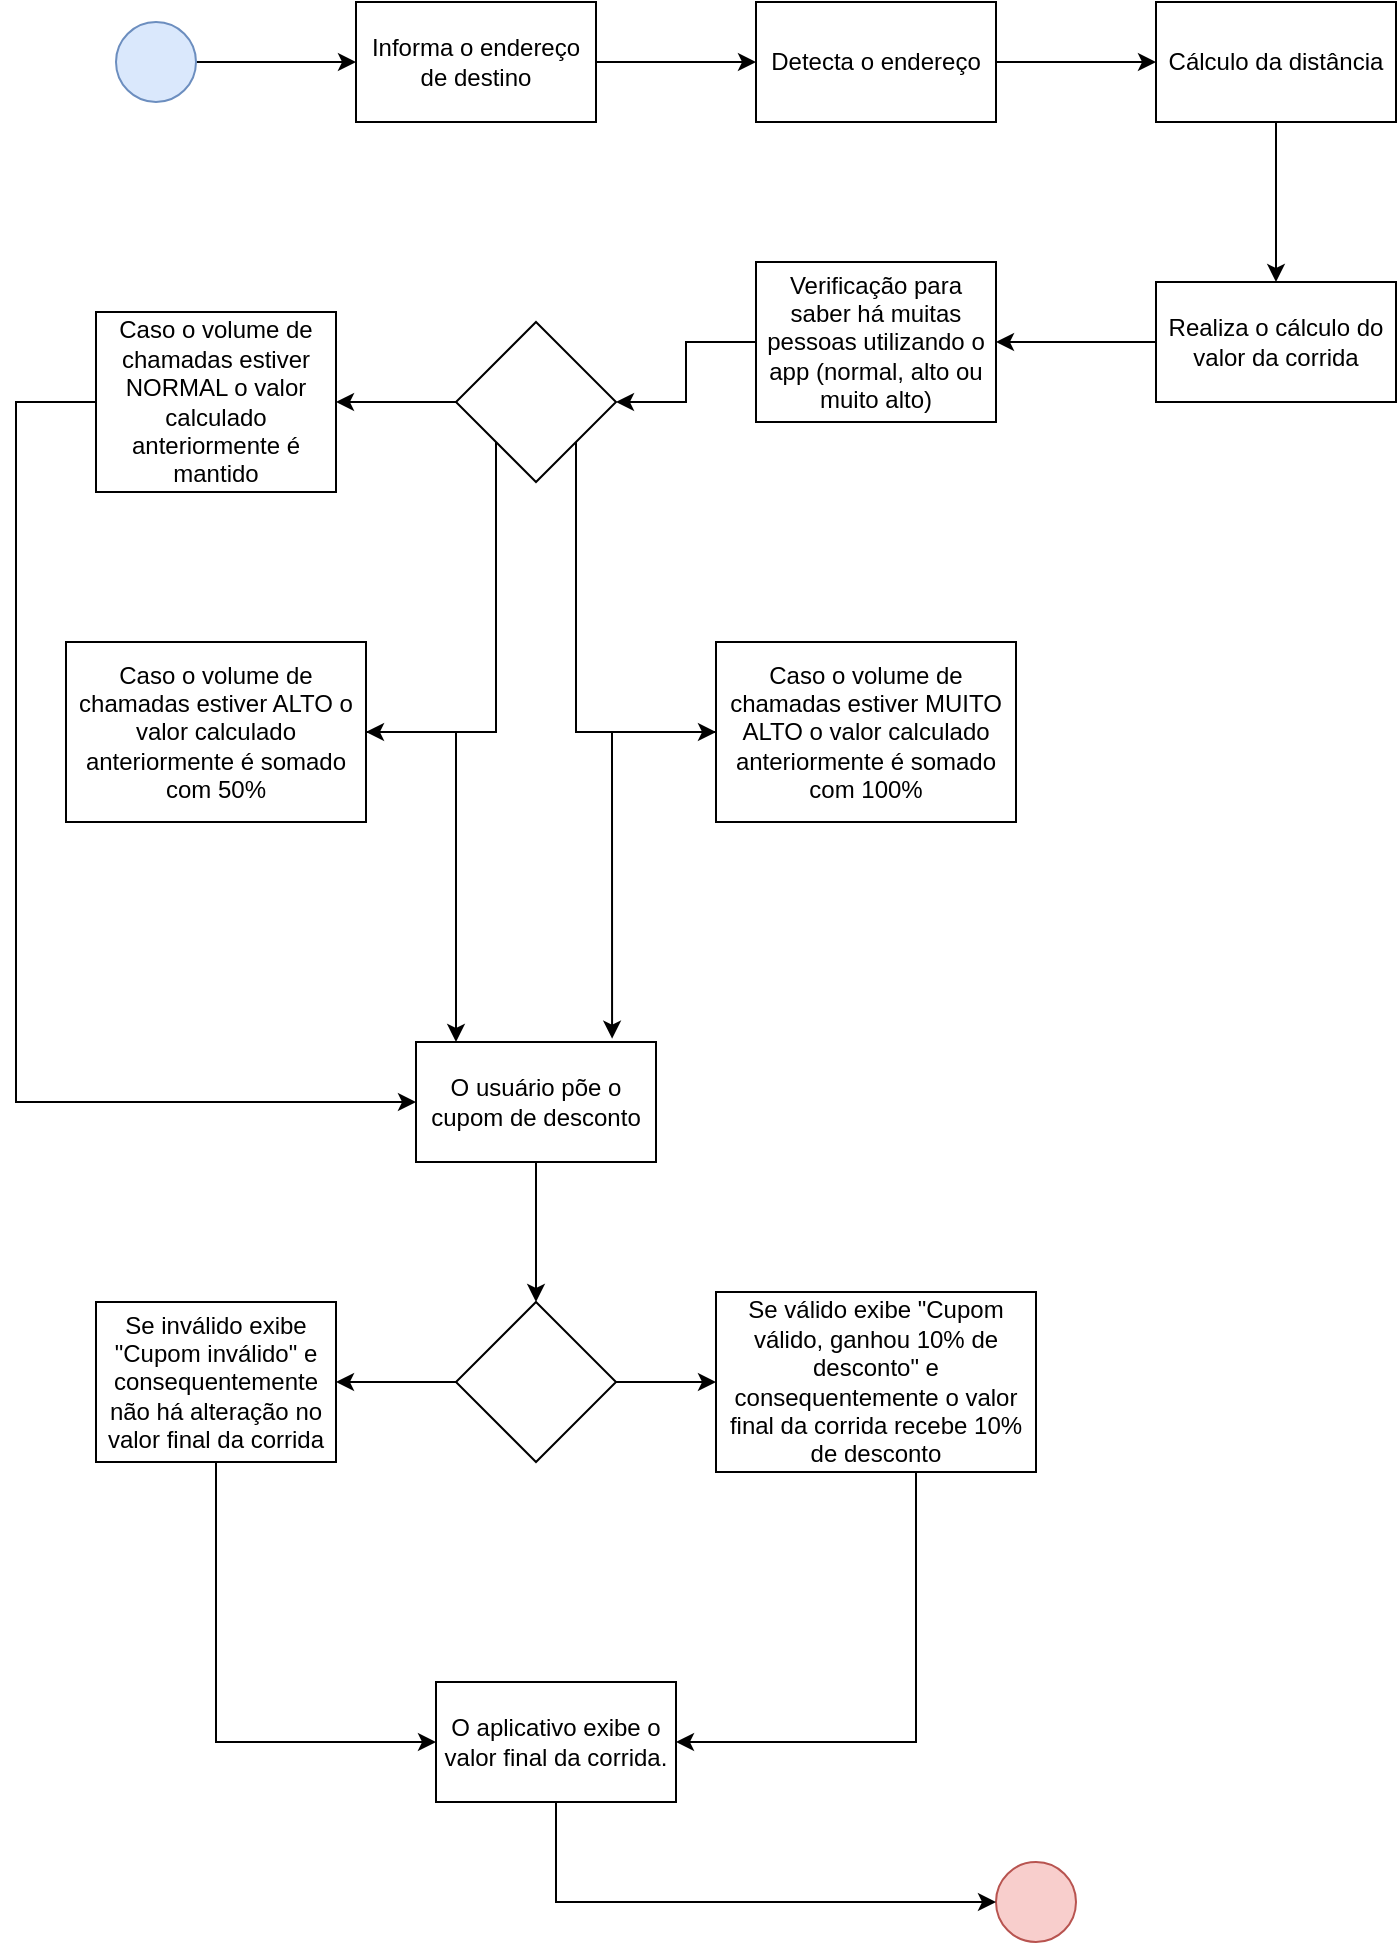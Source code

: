 <mxfile version="20.2.7" type="device"><diagram id="oJY8Mbs2bUbR08O03eIQ" name="Página-1"><mxGraphModel dx="782" dy="475" grid="1" gridSize="10" guides="1" tooltips="1" connect="1" arrows="1" fold="1" page="1" pageScale="1" pageWidth="827" pageHeight="1169" math="0" shadow="0"><root><mxCell id="0"/><mxCell id="1" parent="0"/><mxCell id="SB7eXaxYTU_Xx1eLSMRo-5" value="" style="edgeStyle=orthogonalEdgeStyle;rounded=0;orthogonalLoop=1;jettySize=auto;html=1;" edge="1" parent="1" source="SB7eXaxYTU_Xx1eLSMRo-1" target="SB7eXaxYTU_Xx1eLSMRo-4"><mxGeometry relative="1" as="geometry"/></mxCell><mxCell id="SB7eXaxYTU_Xx1eLSMRo-1" value="" style="ellipse;whiteSpace=wrap;html=1;aspect=fixed;fillColor=#dae8fc;strokeColor=#6c8ebf;" vertex="1" parent="1"><mxGeometry x="80" y="40" width="40" height="40" as="geometry"/></mxCell><mxCell id="SB7eXaxYTU_Xx1eLSMRo-2" value="" style="ellipse;whiteSpace=wrap;html=1;aspect=fixed;fillColor=#f8cecc;strokeColor=#b85450;" vertex="1" parent="1"><mxGeometry x="520" y="960" width="40" height="40" as="geometry"/></mxCell><mxCell id="SB7eXaxYTU_Xx1eLSMRo-7" value="" style="edgeStyle=orthogonalEdgeStyle;rounded=0;orthogonalLoop=1;jettySize=auto;html=1;" edge="1" parent="1" source="SB7eXaxYTU_Xx1eLSMRo-4" target="SB7eXaxYTU_Xx1eLSMRo-6"><mxGeometry relative="1" as="geometry"/></mxCell><mxCell id="SB7eXaxYTU_Xx1eLSMRo-4" value="Informa o endereço de destino" style="whiteSpace=wrap;html=1;" vertex="1" parent="1"><mxGeometry x="200" y="30" width="120" height="60" as="geometry"/></mxCell><mxCell id="SB7eXaxYTU_Xx1eLSMRo-9" value="" style="edgeStyle=orthogonalEdgeStyle;rounded=0;orthogonalLoop=1;jettySize=auto;html=1;" edge="1" parent="1" source="SB7eXaxYTU_Xx1eLSMRo-6" target="SB7eXaxYTU_Xx1eLSMRo-8"><mxGeometry relative="1" as="geometry"/></mxCell><mxCell id="SB7eXaxYTU_Xx1eLSMRo-6" value="Detecta o endereço" style="whiteSpace=wrap;html=1;" vertex="1" parent="1"><mxGeometry x="400" y="30" width="120" height="60" as="geometry"/></mxCell><mxCell id="SB7eXaxYTU_Xx1eLSMRo-11" value="" style="edgeStyle=orthogonalEdgeStyle;rounded=0;orthogonalLoop=1;jettySize=auto;html=1;" edge="1" parent="1" source="SB7eXaxYTU_Xx1eLSMRo-8" target="SB7eXaxYTU_Xx1eLSMRo-10"><mxGeometry relative="1" as="geometry"/></mxCell><mxCell id="SB7eXaxYTU_Xx1eLSMRo-8" value="Cálculo da distância" style="whiteSpace=wrap;html=1;" vertex="1" parent="1"><mxGeometry x="600" y="30" width="120" height="60" as="geometry"/></mxCell><mxCell id="SB7eXaxYTU_Xx1eLSMRo-13" value="" style="edgeStyle=orthogonalEdgeStyle;rounded=0;orthogonalLoop=1;jettySize=auto;html=1;" edge="1" parent="1" source="SB7eXaxYTU_Xx1eLSMRo-10" target="SB7eXaxYTU_Xx1eLSMRo-12"><mxGeometry relative="1" as="geometry"/></mxCell><mxCell id="SB7eXaxYTU_Xx1eLSMRo-10" value="Realiza o cálculo do valor da corrida" style="whiteSpace=wrap;html=1;" vertex="1" parent="1"><mxGeometry x="600" y="170" width="120" height="60" as="geometry"/></mxCell><mxCell id="SB7eXaxYTU_Xx1eLSMRo-17" value="" style="edgeStyle=orthogonalEdgeStyle;rounded=0;orthogonalLoop=1;jettySize=auto;html=1;" edge="1" parent="1" source="SB7eXaxYTU_Xx1eLSMRo-12" target="SB7eXaxYTU_Xx1eLSMRo-16"><mxGeometry relative="1" as="geometry"/></mxCell><mxCell id="SB7eXaxYTU_Xx1eLSMRo-12" value="Verificação para saber há muitas pessoas utilizando o app (normal, alto ou muito alto)" style="whiteSpace=wrap;html=1;" vertex="1" parent="1"><mxGeometry x="400" y="160" width="120" height="80" as="geometry"/></mxCell><mxCell id="SB7eXaxYTU_Xx1eLSMRo-19" value="" style="edgeStyle=orthogonalEdgeStyle;rounded=0;orthogonalLoop=1;jettySize=auto;html=1;" edge="1" parent="1" source="SB7eXaxYTU_Xx1eLSMRo-16" target="SB7eXaxYTU_Xx1eLSMRo-18"><mxGeometry relative="1" as="geometry"/></mxCell><mxCell id="SB7eXaxYTU_Xx1eLSMRo-21" value="" style="edgeStyle=orthogonalEdgeStyle;rounded=0;orthogonalLoop=1;jettySize=auto;html=1;" edge="1" parent="1" source="SB7eXaxYTU_Xx1eLSMRo-16" target="SB7eXaxYTU_Xx1eLSMRo-20"><mxGeometry relative="1" as="geometry"><Array as="points"><mxPoint x="270" y="290"/><mxPoint x="270" y="290"/></Array></mxGeometry></mxCell><mxCell id="SB7eXaxYTU_Xx1eLSMRo-16" value="" style="rhombus;whiteSpace=wrap;html=1;" vertex="1" parent="1"><mxGeometry x="250" y="190" width="80" height="80" as="geometry"/></mxCell><mxCell id="SB7eXaxYTU_Xx1eLSMRo-28" style="edgeStyle=orthogonalEdgeStyle;rounded=0;orthogonalLoop=1;jettySize=auto;html=1;entryX=0;entryY=0.5;entryDx=0;entryDy=0;" edge="1" parent="1" source="SB7eXaxYTU_Xx1eLSMRo-18" target="SB7eXaxYTU_Xx1eLSMRo-25"><mxGeometry relative="1" as="geometry"><Array as="points"><mxPoint x="30" y="230"/><mxPoint x="30" y="580"/></Array></mxGeometry></mxCell><mxCell id="SB7eXaxYTU_Xx1eLSMRo-18" value="Caso o volume de chamadas estiver NORMAL o valor calculado anteriormente é mantido" style="whiteSpace=wrap;html=1;" vertex="1" parent="1"><mxGeometry x="70" y="185" width="120" height="90" as="geometry"/></mxCell><mxCell id="SB7eXaxYTU_Xx1eLSMRo-26" value="" style="edgeStyle=orthogonalEdgeStyle;rounded=0;orthogonalLoop=1;jettySize=auto;html=1;" edge="1" parent="1" source="SB7eXaxYTU_Xx1eLSMRo-20" target="SB7eXaxYTU_Xx1eLSMRo-25"><mxGeometry relative="1" as="geometry"><Array as="points"><mxPoint x="250" y="395"/></Array></mxGeometry></mxCell><mxCell id="SB7eXaxYTU_Xx1eLSMRo-20" value="Caso o volume de chamadas estiver ALTO o valor calculado anteriormente é somado com 50%" style="whiteSpace=wrap;html=1;" vertex="1" parent="1"><mxGeometry x="55" y="350" width="150" height="90" as="geometry"/></mxCell><mxCell id="SB7eXaxYTU_Xx1eLSMRo-22" value="" style="edgeStyle=orthogonalEdgeStyle;rounded=0;orthogonalLoop=1;jettySize=auto;html=1;" edge="1" parent="1" target="SB7eXaxYTU_Xx1eLSMRo-23"><mxGeometry relative="1" as="geometry"><mxPoint x="310" y="250" as="sourcePoint"/><Array as="points"><mxPoint x="310" y="290"/><mxPoint x="310" y="290"/></Array></mxGeometry></mxCell><mxCell id="SB7eXaxYTU_Xx1eLSMRo-27" style="edgeStyle=orthogonalEdgeStyle;rounded=0;orthogonalLoop=1;jettySize=auto;html=1;entryX=0.817;entryY=-0.028;entryDx=0;entryDy=0;entryPerimeter=0;" edge="1" parent="1" source="SB7eXaxYTU_Xx1eLSMRo-23" target="SB7eXaxYTU_Xx1eLSMRo-25"><mxGeometry relative="1" as="geometry"/></mxCell><mxCell id="SB7eXaxYTU_Xx1eLSMRo-23" value="Caso o volume de chamadas estiver MUITO ALTO o valor calculado anteriormente é somado com 100%" style="whiteSpace=wrap;html=1;" vertex="1" parent="1"><mxGeometry x="380" y="350" width="150" height="90" as="geometry"/></mxCell><mxCell id="SB7eXaxYTU_Xx1eLSMRo-30" value="" style="edgeStyle=orthogonalEdgeStyle;rounded=0;orthogonalLoop=1;jettySize=auto;html=1;" edge="1" parent="1" source="SB7eXaxYTU_Xx1eLSMRo-25" target="SB7eXaxYTU_Xx1eLSMRo-29"><mxGeometry relative="1" as="geometry"/></mxCell><mxCell id="SB7eXaxYTU_Xx1eLSMRo-25" value="O usuário põe o cupom de desconto" style="whiteSpace=wrap;html=1;" vertex="1" parent="1"><mxGeometry x="230" y="550" width="120" height="60" as="geometry"/></mxCell><mxCell id="SB7eXaxYTU_Xx1eLSMRo-32" value="" style="edgeStyle=orthogonalEdgeStyle;rounded=0;orthogonalLoop=1;jettySize=auto;html=1;" edge="1" parent="1" source="SB7eXaxYTU_Xx1eLSMRo-29" target="SB7eXaxYTU_Xx1eLSMRo-31"><mxGeometry relative="1" as="geometry"/></mxCell><mxCell id="SB7eXaxYTU_Xx1eLSMRo-34" value="" style="edgeStyle=orthogonalEdgeStyle;rounded=0;orthogonalLoop=1;jettySize=auto;html=1;" edge="1" parent="1" source="SB7eXaxYTU_Xx1eLSMRo-29" target="SB7eXaxYTU_Xx1eLSMRo-33"><mxGeometry relative="1" as="geometry"/></mxCell><mxCell id="SB7eXaxYTU_Xx1eLSMRo-29" value="" style="rhombus;whiteSpace=wrap;html=1;" vertex="1" parent="1"><mxGeometry x="250" y="680" width="80" height="80" as="geometry"/></mxCell><mxCell id="SB7eXaxYTU_Xx1eLSMRo-36" value="" style="edgeStyle=orthogonalEdgeStyle;rounded=0;orthogonalLoop=1;jettySize=auto;html=1;" edge="1" parent="1" source="SB7eXaxYTU_Xx1eLSMRo-31" target="SB7eXaxYTU_Xx1eLSMRo-35"><mxGeometry relative="1" as="geometry"><Array as="points"><mxPoint x="130" y="900"/></Array></mxGeometry></mxCell><mxCell id="SB7eXaxYTU_Xx1eLSMRo-31" value="Se inválido exibe &quot;Cupom inválido&quot; e consequentemente não há alteração no valor final da corrida" style="whiteSpace=wrap;html=1;" vertex="1" parent="1"><mxGeometry x="70" y="680" width="120" height="80" as="geometry"/></mxCell><mxCell id="SB7eXaxYTU_Xx1eLSMRo-37" style="edgeStyle=orthogonalEdgeStyle;rounded=0;orthogonalLoop=1;jettySize=auto;html=1;entryX=1;entryY=0.5;entryDx=0;entryDy=0;" edge="1" parent="1" source="SB7eXaxYTU_Xx1eLSMRo-33" target="SB7eXaxYTU_Xx1eLSMRo-35"><mxGeometry relative="1" as="geometry"><Array as="points"><mxPoint x="480" y="900"/></Array></mxGeometry></mxCell><mxCell id="SB7eXaxYTU_Xx1eLSMRo-33" value="Se válido exibe &quot;Cupom válido, ganhou 10% de desconto&quot; e consequentemente o valor final da corrida recebe 10% de desconto" style="whiteSpace=wrap;html=1;" vertex="1" parent="1"><mxGeometry x="380" y="675" width="160" height="90" as="geometry"/></mxCell><mxCell id="SB7eXaxYTU_Xx1eLSMRo-38" style="edgeStyle=orthogonalEdgeStyle;rounded=0;orthogonalLoop=1;jettySize=auto;html=1;entryX=0;entryY=0.5;entryDx=0;entryDy=0;" edge="1" parent="1" source="SB7eXaxYTU_Xx1eLSMRo-35" target="SB7eXaxYTU_Xx1eLSMRo-2"><mxGeometry relative="1" as="geometry"><Array as="points"><mxPoint x="300" y="980"/></Array></mxGeometry></mxCell><mxCell id="SB7eXaxYTU_Xx1eLSMRo-35" value="O aplicativo exibe o valor final da corrida." style="whiteSpace=wrap;html=1;" vertex="1" parent="1"><mxGeometry x="240" y="870" width="120" height="60" as="geometry"/></mxCell></root></mxGraphModel></diagram></mxfile>